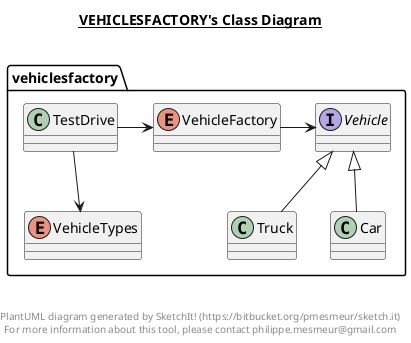 @startuml

title __VEHICLESFACTORY's Class Diagram__\n

  package vehiclesfactory {
    class Car {
    }
  }
  

  package vehiclesfactory {
    class TestDrive {
    }
  }
  

  package vehiclesfactory {
    class Truck {
    }
  }
  

  package vehiclesfactory {
    interface Vehicle {
    }
  }
  

  package vehiclesfactory {
    enum VehicleFactory {
    }
  }
  

  package vehiclesfactory {
    enum VehicleTypes {
    }
  }
  

  Car -up-|> Vehicle
  Truck -up-|> Vehicle
TestDrive -down->VehicleTypes
TestDrive -> VehicleFactory
VehicleFactory -> Vehicle

right footer


PlantUML diagram generated by SketchIt! (https://bitbucket.org/pmesmeur/sketch.it)
For more information about this tool, please contact philippe.mesmeur@gmail.com
endfooter

@enduml
